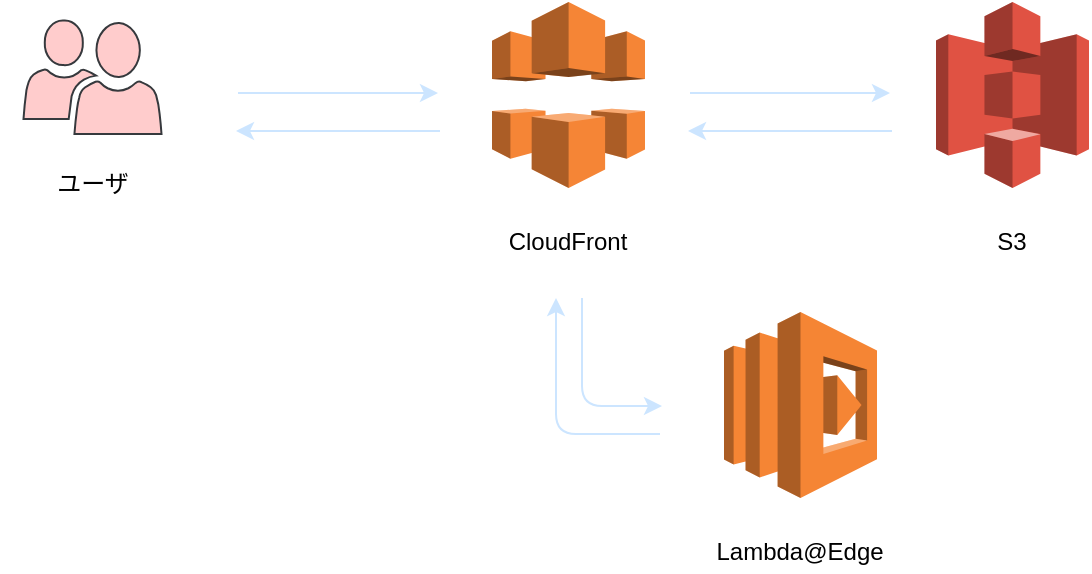 <mxfile>
    <diagram name="ページ1" id="ETeTsodlbZb_EkNmcFrJ">
        <mxGraphModel dx="708" dy="616" grid="0" gridSize="10" guides="1" tooltips="1" connect="1" arrows="1" fold="1" page="0" pageScale="1" pageWidth="827" pageHeight="1169" background="none" math="0" shadow="0">
            <root>
                <mxCell id="WoSCAeD8DjTgiqGqRxCT-0"/>
                <mxCell id="WoSCAeD8DjTgiqGqRxCT-1" parent="WoSCAeD8DjTgiqGqRxCT-0"/>
                <mxCell id="WoSCAeD8DjTgiqGqRxCT-6" value="" style="endArrow=classic;html=1;fillColor=#cce5ff;strokeColor=#CCE5FF;" parent="WoSCAeD8DjTgiqGqRxCT-1" edge="1">
                    <mxGeometry width="50" height="50" relative="1" as="geometry">
                        <mxPoint x="392" y="360" as="sourcePoint"/>
                        <mxPoint x="432" y="414" as="targetPoint"/>
                        <Array as="points">
                            <mxPoint x="392" y="414"/>
                        </Array>
                    </mxGeometry>
                </mxCell>
                <mxCell id="WoSCAeD8DjTgiqGqRxCT-8" value="" style="group" parent="WoSCAeD8DjTgiqGqRxCT-1" vertex="1" connectable="0">
                    <mxGeometry x="569" y="212" width="76.5" height="130" as="geometry"/>
                </mxCell>
                <mxCell id="WoSCAeD8DjTgiqGqRxCT-9" value="" style="outlineConnect=0;dashed=0;verticalLabelPosition=bottom;verticalAlign=top;align=center;html=1;shape=mxgraph.aws3.s3;fillColor=#E05243;gradientColor=none;" parent="WoSCAeD8DjTgiqGqRxCT-8" vertex="1">
                    <mxGeometry width="76.5" height="93" as="geometry"/>
                </mxCell>
                <mxCell id="WoSCAeD8DjTgiqGqRxCT-10" value="S3" style="text;html=1;strokeColor=none;fillColor=none;align=center;verticalAlign=middle;whiteSpace=wrap;rounded=0;" parent="WoSCAeD8DjTgiqGqRxCT-8" vertex="1">
                    <mxGeometry x="18.25" y="110" width="40" height="20" as="geometry"/>
                </mxCell>
                <mxCell id="WoSCAeD8DjTgiqGqRxCT-11" value="" style="group" parent="WoSCAeD8DjTgiqGqRxCT-1" vertex="1" connectable="0">
                    <mxGeometry x="347" y="212" width="76.5" height="130" as="geometry"/>
                </mxCell>
                <mxCell id="WoSCAeD8DjTgiqGqRxCT-12" value="" style="outlineConnect=0;dashed=0;verticalLabelPosition=bottom;verticalAlign=top;align=center;html=1;shape=mxgraph.aws3.cloudfront;fillColor=#F58536;gradientColor=none;" parent="WoSCAeD8DjTgiqGqRxCT-11" vertex="1">
                    <mxGeometry width="76.5" height="93" as="geometry"/>
                </mxCell>
                <mxCell id="WoSCAeD8DjTgiqGqRxCT-13" value="CloudFront" style="text;html=1;strokeColor=none;fillColor=none;align=center;verticalAlign=middle;whiteSpace=wrap;rounded=0;" parent="WoSCAeD8DjTgiqGqRxCT-11" vertex="1">
                    <mxGeometry x="18.25" y="110" width="40" height="20" as="geometry"/>
                </mxCell>
                <mxCell id="WoSCAeD8DjTgiqGqRxCT-16" value="" style="group" parent="WoSCAeD8DjTgiqGqRxCT-1" vertex="1" connectable="0">
                    <mxGeometry x="101" y="221" width="92.5" height="92" as="geometry"/>
                </mxCell>
                <mxCell id="WoSCAeD8DjTgiqGqRxCT-2" value="" style="pointerEvents=1;shadow=0;dashed=0;html=1;strokeColor=#36393d;labelPosition=center;verticalLabelPosition=bottom;verticalAlign=top;align=center;shape=mxgraph.mscae.intune.user_group;fillColor=#FFCCCC;" parent="WoSCAeD8DjTgiqGqRxCT-16" vertex="1">
                    <mxGeometry x="11.75" width="69" height="57" as="geometry"/>
                </mxCell>
                <mxCell id="WoSCAeD8DjTgiqGqRxCT-3" value="ユーザ" style="text;html=1;strokeColor=none;fillColor=none;align=center;verticalAlign=middle;whiteSpace=wrap;rounded=0;" parent="WoSCAeD8DjTgiqGqRxCT-16" vertex="1">
                    <mxGeometry y="72" width="92.5" height="20" as="geometry"/>
                </mxCell>
                <mxCell id="1" value="" style="endArrow=classic;html=1;fillColor=#cce5ff;strokeColor=#CCE5FF;" edge="1" parent="WoSCAeD8DjTgiqGqRxCT-1">
                    <mxGeometry width="50" height="50" relative="1" as="geometry">
                        <mxPoint x="431" y="428" as="sourcePoint"/>
                        <mxPoint x="379" y="360" as="targetPoint"/>
                        <Array as="points">
                            <mxPoint x="379" y="428"/>
                        </Array>
                    </mxGeometry>
                </mxCell>
                <mxCell id="2" value="" style="group" vertex="1" connectable="0" parent="WoSCAeD8DjTgiqGqRxCT-1">
                    <mxGeometry x="445" y="257.5" width="102" height="19" as="geometry"/>
                </mxCell>
                <mxCell id="WoSCAeD8DjTgiqGqRxCT-7" value="" style="endArrow=classic;html=1;fillColor=#cce5ff;strokeColor=#CCE5FF;" parent="2" edge="1">
                    <mxGeometry width="50" height="50" relative="1" as="geometry">
                        <mxPoint x="1" as="sourcePoint"/>
                        <mxPoint x="101" as="targetPoint"/>
                    </mxGeometry>
                </mxCell>
                <mxCell id="0" value="" style="endArrow=classic;html=1;fillColor=#cce5ff;strokeColor=#CCE5FF;" edge="1" parent="2">
                    <mxGeometry width="50" height="50" relative="1" as="geometry">
                        <mxPoint x="102" y="19" as="sourcePoint"/>
                        <mxPoint y="19" as="targetPoint"/>
                    </mxGeometry>
                </mxCell>
                <mxCell id="3" value="" style="group" vertex="1" connectable="0" parent="WoSCAeD8DjTgiqGqRxCT-1">
                    <mxGeometry x="219" y="257.5" width="102" height="19" as="geometry"/>
                </mxCell>
                <mxCell id="4" value="" style="endArrow=classic;html=1;fillColor=#cce5ff;strokeColor=#CCE5FF;" edge="1" parent="3">
                    <mxGeometry width="50" height="50" relative="1" as="geometry">
                        <mxPoint x="1" as="sourcePoint"/>
                        <mxPoint x="101" as="targetPoint"/>
                    </mxGeometry>
                </mxCell>
                <mxCell id="5" value="" style="endArrow=classic;html=1;fillColor=#cce5ff;strokeColor=#CCE5FF;" edge="1" parent="3">
                    <mxGeometry width="50" height="50" relative="1" as="geometry">
                        <mxPoint x="102" y="19" as="sourcePoint"/>
                        <mxPoint y="19" as="targetPoint"/>
                    </mxGeometry>
                </mxCell>
                <mxCell id="9" value="" style="group" vertex="1" connectable="0" parent="WoSCAeD8DjTgiqGqRxCT-1">
                    <mxGeometry x="463" y="367" width="76.5" height="130" as="geometry"/>
                </mxCell>
                <mxCell id="6" value="" style="outlineConnect=0;dashed=0;verticalLabelPosition=bottom;verticalAlign=top;align=center;html=1;shape=mxgraph.aws3.lambda;fillColor=#F58534;gradientColor=none;" vertex="1" parent="9">
                    <mxGeometry width="76.5" height="93" as="geometry"/>
                </mxCell>
                <mxCell id="7" value="Lambda@Edge" style="text;html=1;strokeColor=none;fillColor=none;align=center;verticalAlign=middle;whiteSpace=wrap;rounded=0;" vertex="1" parent="9">
                    <mxGeometry x="18.25" y="110" width="40" height="20" as="geometry"/>
                </mxCell>
            </root>
        </mxGraphModel>
    </diagram>
</mxfile>
